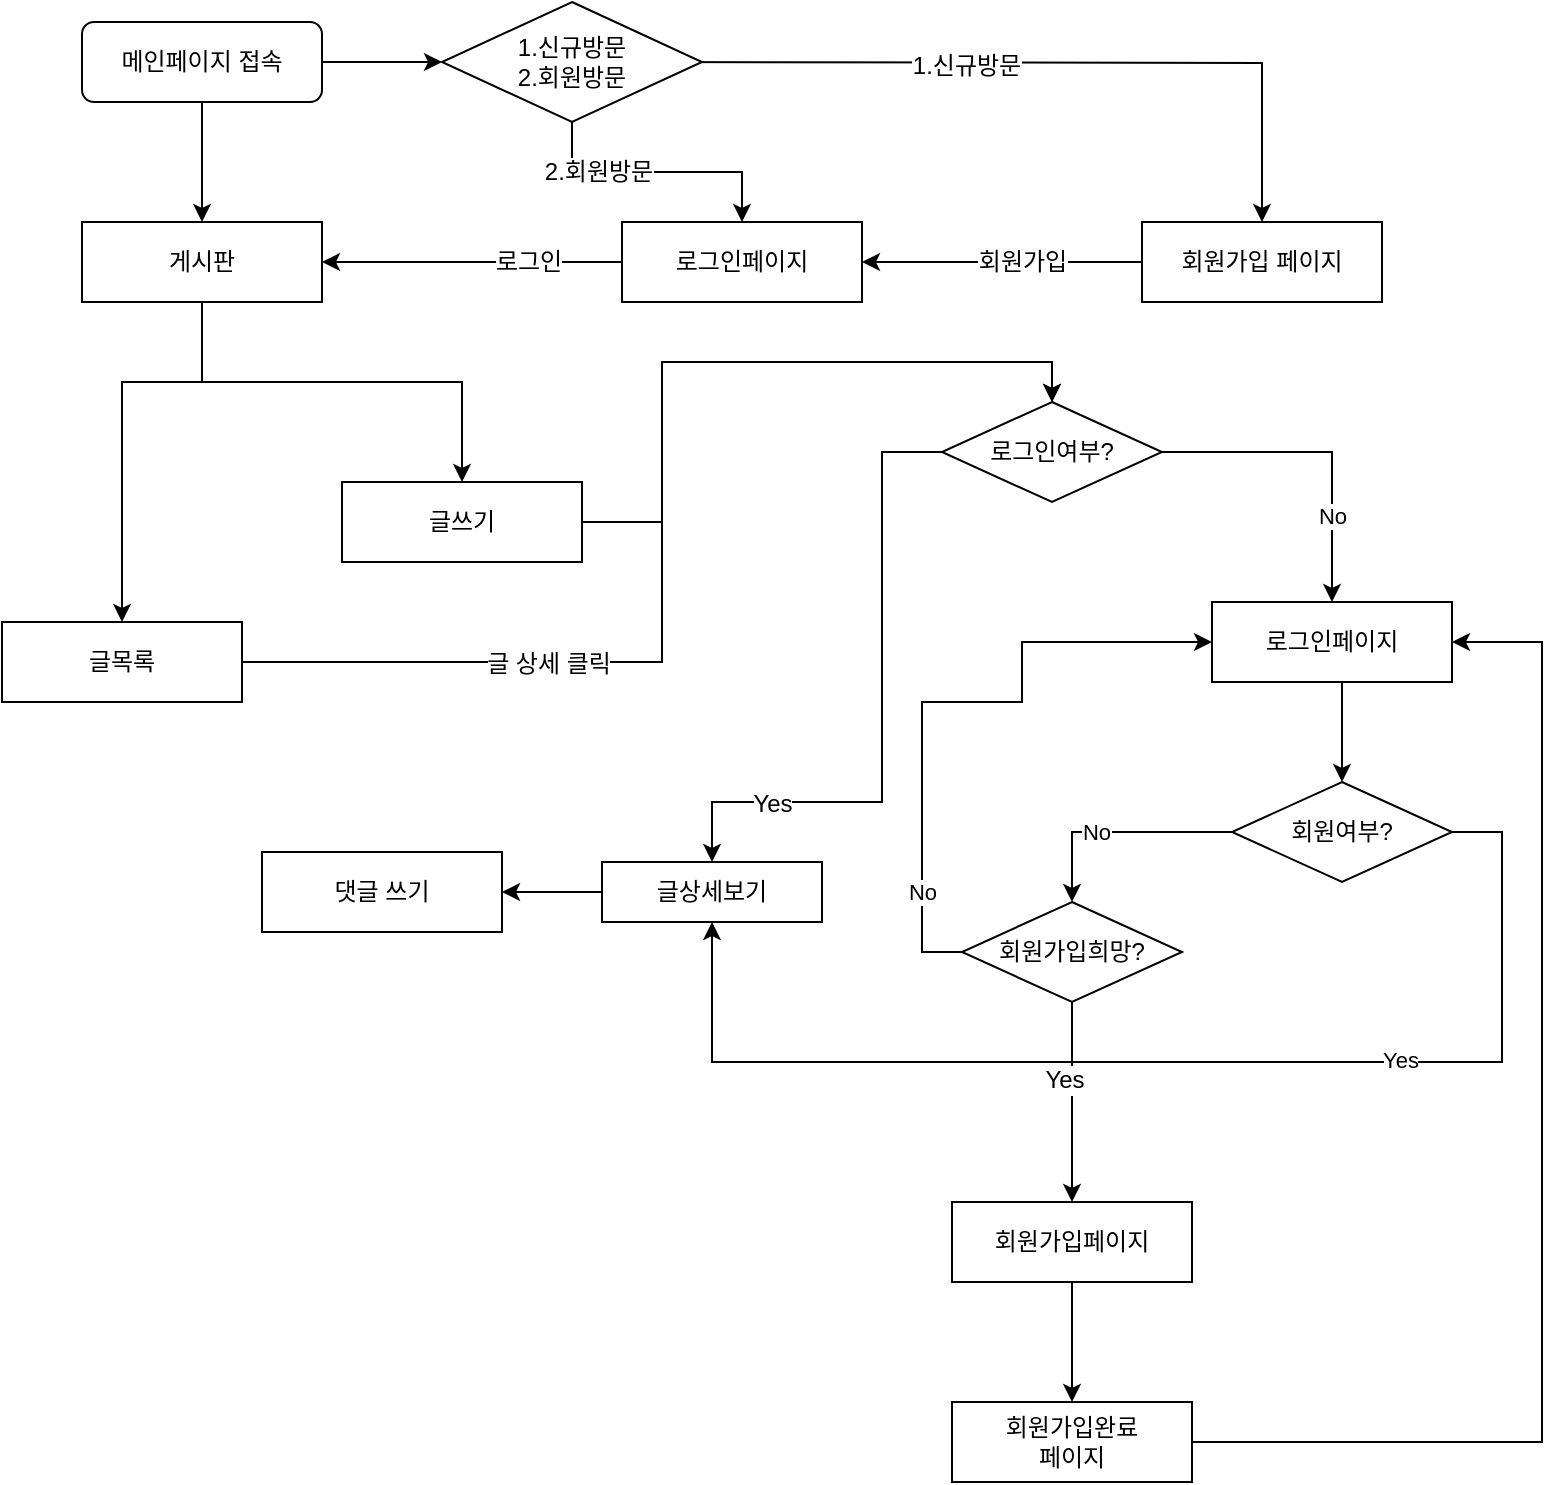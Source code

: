 <mxfile version="12.9.2" type="github">
  <diagram id="C5RBs43oDa-KdzZeNtuy" name="Page-1">
    <mxGraphModel dx="1038" dy="580" grid="1" gridSize="10" guides="1" tooltips="1" connect="1" arrows="1" fold="1" page="1" pageScale="1" pageWidth="827" pageHeight="1169" math="0" shadow="0">
      <root>
        <mxCell id="WIyWlLk6GJQsqaUBKTNV-0" />
        <mxCell id="WIyWlLk6GJQsqaUBKTNV-1" parent="WIyWlLk6GJQsqaUBKTNV-0" />
        <mxCell id="ZX37FnED4WKP7usEXBo2-87" style="edgeStyle=orthogonalEdgeStyle;rounded=0;orthogonalLoop=1;jettySize=auto;html=1;" edge="1" parent="WIyWlLk6GJQsqaUBKTNV-1" source="ZX37FnED4WKP7usEXBo2-132" target="ZX37FnED4WKP7usEXBo2-97">
          <mxGeometry relative="1" as="geometry">
            <mxPoint x="340" y="40" as="sourcePoint" />
          </mxGeometry>
        </mxCell>
        <mxCell id="ZX37FnED4WKP7usEXBo2-88" value="2.회원방문" style="text;html=1;align=center;verticalAlign=middle;resizable=0;points=[];labelBackgroundColor=#ffffff;" connectable="0" vertex="1" parent="ZX37FnED4WKP7usEXBo2-87">
          <mxGeometry x="-0.63" y="13" relative="1" as="geometry">
            <mxPoint x="13" y="13" as="offset" />
          </mxGeometry>
        </mxCell>
        <mxCell id="ZX37FnED4WKP7usEXBo2-89" style="edgeStyle=orthogonalEdgeStyle;rounded=0;orthogonalLoop=1;jettySize=auto;html=1;entryX=0.5;entryY=0;entryDx=0;entryDy=0;" edge="1" parent="WIyWlLk6GJQsqaUBKTNV-1" target="ZX37FnED4WKP7usEXBo2-100">
          <mxGeometry relative="1" as="geometry">
            <mxPoint x="350" y="40" as="sourcePoint" />
          </mxGeometry>
        </mxCell>
        <mxCell id="ZX37FnED4WKP7usEXBo2-90" value="1.신규방문" style="text;html=1;align=center;verticalAlign=middle;resizable=0;points=[];labelBackgroundColor=#ffffff;" connectable="0" vertex="1" parent="ZX37FnED4WKP7usEXBo2-89">
          <mxGeometry x="-0.167" y="-1" relative="1" as="geometry">
            <mxPoint as="offset" />
          </mxGeometry>
        </mxCell>
        <mxCell id="upQrZUUL9ZrLCyDreYXj-0" style="edgeStyle=orthogonalEdgeStyle;rounded=0;orthogonalLoop=1;jettySize=auto;html=1;exitX=1;exitY=0.5;exitDx=0;exitDy=0;entryX=0;entryY=0.5;entryDx=0;entryDy=0;" edge="1" parent="WIyWlLk6GJQsqaUBKTNV-1" source="ZX37FnED4WKP7usEXBo2-91" target="ZX37FnED4WKP7usEXBo2-132">
          <mxGeometry relative="1" as="geometry" />
        </mxCell>
        <mxCell id="upQrZUUL9ZrLCyDreYXj-1" style="edgeStyle=orthogonalEdgeStyle;rounded=0;orthogonalLoop=1;jettySize=auto;html=1;exitX=0.5;exitY=1;exitDx=0;exitDy=0;entryX=0.5;entryY=0;entryDx=0;entryDy=0;" edge="1" parent="WIyWlLk6GJQsqaUBKTNV-1" source="ZX37FnED4WKP7usEXBo2-91" target="ZX37FnED4WKP7usEXBo2-94">
          <mxGeometry relative="1" as="geometry" />
        </mxCell>
        <mxCell id="ZX37FnED4WKP7usEXBo2-91" value="메인페이지 접속" style="rounded=1;whiteSpace=wrap;html=1;fontSize=12;glass=0;strokeWidth=1;shadow=0;" vertex="1" parent="WIyWlLk6GJQsqaUBKTNV-1">
          <mxGeometry x="70" y="20" width="120" height="40" as="geometry" />
        </mxCell>
        <mxCell id="ZX37FnED4WKP7usEXBo2-92" style="edgeStyle=orthogonalEdgeStyle;rounded=0;orthogonalLoop=1;jettySize=auto;html=1;entryX=0.5;entryY=0;entryDx=0;entryDy=0;" edge="1" parent="WIyWlLk6GJQsqaUBKTNV-1" source="ZX37FnED4WKP7usEXBo2-94" target="ZX37FnED4WKP7usEXBo2-102">
          <mxGeometry relative="1" as="geometry">
            <Array as="points">
              <mxPoint x="130" y="200" />
              <mxPoint x="90" y="200" />
            </Array>
          </mxGeometry>
        </mxCell>
        <mxCell id="ZX37FnED4WKP7usEXBo2-93" style="edgeStyle=orthogonalEdgeStyle;rounded=0;orthogonalLoop=1;jettySize=auto;html=1;entryX=0.5;entryY=0;entryDx=0;entryDy=0;" edge="1" parent="WIyWlLk6GJQsqaUBKTNV-1" source="ZX37FnED4WKP7usEXBo2-94" target="ZX37FnED4WKP7usEXBo2-104">
          <mxGeometry relative="1" as="geometry">
            <Array as="points">
              <mxPoint x="130" y="200" />
              <mxPoint x="260" y="200" />
            </Array>
          </mxGeometry>
        </mxCell>
        <mxCell id="ZX37FnED4WKP7usEXBo2-94" value="게시판" style="rounded=0;whiteSpace=wrap;html=1;" vertex="1" parent="WIyWlLk6GJQsqaUBKTNV-1">
          <mxGeometry x="70" y="120" width="120" height="40" as="geometry" />
        </mxCell>
        <mxCell id="ZX37FnED4WKP7usEXBo2-95" style="edgeStyle=orthogonalEdgeStyle;rounded=0;orthogonalLoop=1;jettySize=auto;html=1;exitX=0;exitY=0.5;exitDx=0;exitDy=0;" edge="1" parent="WIyWlLk6GJQsqaUBKTNV-1" source="ZX37FnED4WKP7usEXBo2-97" target="ZX37FnED4WKP7usEXBo2-94">
          <mxGeometry relative="1" as="geometry">
            <Array as="points">
              <mxPoint x="260" y="140" />
              <mxPoint x="260" y="140" />
            </Array>
          </mxGeometry>
        </mxCell>
        <mxCell id="ZX37FnED4WKP7usEXBo2-96" value="로그인" style="text;html=1;align=center;verticalAlign=middle;resizable=0;points=[];labelBackgroundColor=#ffffff;" connectable="0" vertex="1" parent="ZX37FnED4WKP7usEXBo2-95">
          <mxGeometry x="-0.37" relative="1" as="geometry">
            <mxPoint as="offset" />
          </mxGeometry>
        </mxCell>
        <mxCell id="ZX37FnED4WKP7usEXBo2-97" value="로그인페이지" style="rounded=0;whiteSpace=wrap;html=1;" vertex="1" parent="WIyWlLk6GJQsqaUBKTNV-1">
          <mxGeometry x="340" y="120" width="120" height="40" as="geometry" />
        </mxCell>
        <mxCell id="ZX37FnED4WKP7usEXBo2-98" style="edgeStyle=orthogonalEdgeStyle;rounded=0;orthogonalLoop=1;jettySize=auto;html=1;exitX=0;exitY=0.5;exitDx=0;exitDy=0;" edge="1" parent="WIyWlLk6GJQsqaUBKTNV-1" source="ZX37FnED4WKP7usEXBo2-100" target="ZX37FnED4WKP7usEXBo2-97">
          <mxGeometry relative="1" as="geometry" />
        </mxCell>
        <mxCell id="ZX37FnED4WKP7usEXBo2-99" value="회원가입" style="text;html=1;align=center;verticalAlign=middle;resizable=0;points=[];labelBackgroundColor=#ffffff;" connectable="0" vertex="1" parent="ZX37FnED4WKP7usEXBo2-98">
          <mxGeometry x="0.26" y="-1" relative="1" as="geometry">
            <mxPoint x="28" y="1" as="offset" />
          </mxGeometry>
        </mxCell>
        <mxCell id="ZX37FnED4WKP7usEXBo2-100" value="회원가입 페이지" style="rounded=0;whiteSpace=wrap;html=1;" vertex="1" parent="WIyWlLk6GJQsqaUBKTNV-1">
          <mxGeometry x="600" y="120" width="120" height="40" as="geometry" />
        </mxCell>
        <mxCell id="ZX37FnED4WKP7usEXBo2-102" value="글목록" style="rounded=0;whiteSpace=wrap;html=1;" vertex="1" parent="WIyWlLk6GJQsqaUBKTNV-1">
          <mxGeometry x="30" y="320" width="120" height="40" as="geometry" />
        </mxCell>
        <mxCell id="ZX37FnED4WKP7usEXBo2-103" style="edgeStyle=orthogonalEdgeStyle;rounded=0;orthogonalLoop=1;jettySize=auto;html=1;entryX=0.5;entryY=0;entryDx=0;entryDy=0;exitX=1;exitY=0.5;exitDx=0;exitDy=0;" edge="1" parent="WIyWlLk6GJQsqaUBKTNV-1" source="ZX37FnED4WKP7usEXBo2-104" target="ZX37FnED4WKP7usEXBo2-109">
          <mxGeometry relative="1" as="geometry">
            <mxPoint x="370" y="270" as="sourcePoint" />
            <Array as="points">
              <mxPoint x="360" y="270" />
              <mxPoint x="360" y="190" />
              <mxPoint x="555" y="190" />
            </Array>
          </mxGeometry>
        </mxCell>
        <mxCell id="ZX37FnED4WKP7usEXBo2-104" value="글쓰기" style="rounded=0;whiteSpace=wrap;html=1;" vertex="1" parent="WIyWlLk6GJQsqaUBKTNV-1">
          <mxGeometry x="200" y="250" width="120" height="40" as="geometry" />
        </mxCell>
        <mxCell id="ZX37FnED4WKP7usEXBo2-105" style="edgeStyle=orthogonalEdgeStyle;rounded=0;orthogonalLoop=1;jettySize=auto;html=1;entryX=0.5;entryY=0;entryDx=0;entryDy=0;exitX=0;exitY=0.5;exitDx=0;exitDy=0;" edge="1" parent="WIyWlLk6GJQsqaUBKTNV-1" source="ZX37FnED4WKP7usEXBo2-109" target="ZX37FnED4WKP7usEXBo2-110">
          <mxGeometry relative="1" as="geometry">
            <Array as="points">
              <mxPoint x="470" y="235" />
              <mxPoint x="470" y="410" />
              <mxPoint x="385" y="410" />
            </Array>
            <mxPoint x="460" y="270" as="sourcePoint" />
          </mxGeometry>
        </mxCell>
        <mxCell id="ta3cqF4gEquYLeo2rVy5-4" value="Yes" style="text;html=1;align=center;verticalAlign=middle;resizable=0;points=[];labelBackgroundColor=#ffffff;" vertex="1" connectable="0" parent="ZX37FnED4WKP7usEXBo2-105">
          <mxGeometry x="0.626" y="1" relative="1" as="geometry">
            <mxPoint as="offset" />
          </mxGeometry>
        </mxCell>
        <mxCell id="ZX37FnED4WKP7usEXBo2-107" style="edgeStyle=orthogonalEdgeStyle;rounded=0;orthogonalLoop=1;jettySize=auto;html=1;entryX=0.5;entryY=0;entryDx=0;entryDy=0;exitX=1;exitY=0.5;exitDx=0;exitDy=0;" edge="1" parent="WIyWlLk6GJQsqaUBKTNV-1" source="ZX37FnED4WKP7usEXBo2-109" target="ZX37FnED4WKP7usEXBo2-112">
          <mxGeometry relative="1" as="geometry">
            <Array as="points">
              <mxPoint x="695" y="235" />
            </Array>
          </mxGeometry>
        </mxCell>
        <mxCell id="ZX37FnED4WKP7usEXBo2-108" value="No" style="edgeLabel;html=1;align=center;verticalAlign=middle;resizable=0;points=[];" connectable="0" vertex="1" parent="ZX37FnED4WKP7usEXBo2-107">
          <mxGeometry x="0.72" y="-2" relative="1" as="geometry">
            <mxPoint x="2" y="-21" as="offset" />
          </mxGeometry>
        </mxCell>
        <mxCell id="ZX37FnED4WKP7usEXBo2-109" value="로그인여부?" style="rhombus;whiteSpace=wrap;html=1;" vertex="1" parent="WIyWlLk6GJQsqaUBKTNV-1">
          <mxGeometry x="500" y="210" width="110" height="50" as="geometry" />
        </mxCell>
        <mxCell id="ta3cqF4gEquYLeo2rVy5-1" style="edgeStyle=orthogonalEdgeStyle;rounded=0;orthogonalLoop=1;jettySize=auto;html=1;entryX=1;entryY=0.5;entryDx=0;entryDy=0;" edge="1" parent="WIyWlLk6GJQsqaUBKTNV-1" source="ZX37FnED4WKP7usEXBo2-110" target="ZX37FnED4WKP7usEXBo2-130">
          <mxGeometry relative="1" as="geometry" />
        </mxCell>
        <mxCell id="ZX37FnED4WKP7usEXBo2-110" value="&lt;div&gt;글상세보기&lt;/div&gt;" style="rounded=0;whiteSpace=wrap;html=1;" vertex="1" parent="WIyWlLk6GJQsqaUBKTNV-1">
          <mxGeometry x="330" y="440" width="110" height="30" as="geometry" />
        </mxCell>
        <mxCell id="ZX37FnED4WKP7usEXBo2-111" style="edgeStyle=orthogonalEdgeStyle;rounded=0;orthogonalLoop=1;jettySize=auto;html=1;entryX=0.5;entryY=0;entryDx=0;entryDy=0;" edge="1" parent="WIyWlLk6GJQsqaUBKTNV-1" source="ZX37FnED4WKP7usEXBo2-112" target="ZX37FnED4WKP7usEXBo2-117">
          <mxGeometry relative="1" as="geometry">
            <Array as="points">
              <mxPoint x="700" y="330" />
              <mxPoint x="700" y="330" />
            </Array>
          </mxGeometry>
        </mxCell>
        <mxCell id="ZX37FnED4WKP7usEXBo2-112" value="로그인페이지" style="rounded=0;whiteSpace=wrap;html=1;" vertex="1" parent="WIyWlLk6GJQsqaUBKTNV-1">
          <mxGeometry x="635" y="310" width="120" height="40" as="geometry" />
        </mxCell>
        <mxCell id="ZX37FnED4WKP7usEXBo2-113" style="edgeStyle=orthogonalEdgeStyle;rounded=0;orthogonalLoop=1;jettySize=auto;html=1;entryX=0.5;entryY=0;entryDx=0;entryDy=0;exitX=0;exitY=0.5;exitDx=0;exitDy=0;" edge="1" parent="WIyWlLk6GJQsqaUBKTNV-1" source="ZX37FnED4WKP7usEXBo2-117" target="ZX37FnED4WKP7usEXBo2-124">
          <mxGeometry relative="1" as="geometry">
            <Array as="points">
              <mxPoint x="565" y="425" />
            </Array>
          </mxGeometry>
        </mxCell>
        <mxCell id="ZX37FnED4WKP7usEXBo2-114" value="No" style="edgeLabel;html=1;align=center;verticalAlign=middle;resizable=0;points=[];" connectable="0" vertex="1" parent="ZX37FnED4WKP7usEXBo2-113">
          <mxGeometry x="0.304" y="-3" relative="1" as="geometry">
            <mxPoint x="7" y="3" as="offset" />
          </mxGeometry>
        </mxCell>
        <mxCell id="ZX37FnED4WKP7usEXBo2-115" style="edgeStyle=orthogonalEdgeStyle;rounded=0;orthogonalLoop=1;jettySize=auto;html=1;entryX=0.5;entryY=1;entryDx=0;entryDy=0;exitX=1;exitY=0.5;exitDx=0;exitDy=0;" edge="1" parent="WIyWlLk6GJQsqaUBKTNV-1" source="ZX37FnED4WKP7usEXBo2-117" target="ZX37FnED4WKP7usEXBo2-110">
          <mxGeometry relative="1" as="geometry">
            <Array as="points">
              <mxPoint x="780" y="425" />
              <mxPoint x="780" y="540" />
              <mxPoint x="385" y="540" />
            </Array>
          </mxGeometry>
        </mxCell>
        <mxCell id="ZX37FnED4WKP7usEXBo2-116" value="Yes" style="edgeLabel;html=1;align=center;verticalAlign=middle;resizable=0;points=[];" connectable="0" vertex="1" parent="ZX37FnED4WKP7usEXBo2-115">
          <mxGeometry x="-0.368" y="-1" relative="1" as="geometry">
            <mxPoint as="offset" />
          </mxGeometry>
        </mxCell>
        <mxCell id="ZX37FnED4WKP7usEXBo2-117" value="회원여부?" style="rhombus;whiteSpace=wrap;html=1;" vertex="1" parent="WIyWlLk6GJQsqaUBKTNV-1">
          <mxGeometry x="645" y="400" width="110" height="50" as="geometry" />
        </mxCell>
        <mxCell id="ZX37FnED4WKP7usEXBo2-120" style="edgeStyle=orthogonalEdgeStyle;rounded=0;orthogonalLoop=1;jettySize=auto;html=1;entryX=0;entryY=0.5;entryDx=0;entryDy=0;exitX=0;exitY=0.5;exitDx=0;exitDy=0;" edge="1" parent="WIyWlLk6GJQsqaUBKTNV-1" source="ZX37FnED4WKP7usEXBo2-124" target="ZX37FnED4WKP7usEXBo2-112">
          <mxGeometry relative="1" as="geometry">
            <Array as="points">
              <mxPoint x="490" y="485" />
              <mxPoint x="490" y="360" />
              <mxPoint x="540" y="360" />
              <mxPoint x="540" y="330" />
            </Array>
          </mxGeometry>
        </mxCell>
        <mxCell id="ZX37FnED4WKP7usEXBo2-121" value="&lt;div&gt;No&lt;/div&gt;" style="edgeLabel;html=1;align=center;verticalAlign=middle;resizable=0;points=[];" connectable="0" vertex="1" parent="ZX37FnED4WKP7usEXBo2-120">
          <mxGeometry x="-0.68" y="-2" relative="1" as="geometry">
            <mxPoint x="-2" y="1" as="offset" />
          </mxGeometry>
        </mxCell>
        <mxCell id="ta3cqF4gEquYLeo2rVy5-5" style="edgeStyle=orthogonalEdgeStyle;rounded=0;orthogonalLoop=1;jettySize=auto;html=1;entryX=0.5;entryY=0;entryDx=0;entryDy=0;" edge="1" parent="WIyWlLk6GJQsqaUBKTNV-1" source="ZX37FnED4WKP7usEXBo2-124" target="ZX37FnED4WKP7usEXBo2-126">
          <mxGeometry relative="1" as="geometry" />
        </mxCell>
        <mxCell id="ta3cqF4gEquYLeo2rVy5-6" value="Yes" style="text;html=1;align=center;verticalAlign=middle;resizable=0;points=[];labelBackgroundColor=#ffffff;" vertex="1" connectable="0" parent="ta3cqF4gEquYLeo2rVy5-5">
          <mxGeometry x="-0.259" y="-2" relative="1" as="geometry">
            <mxPoint x="-2" y="2" as="offset" />
          </mxGeometry>
        </mxCell>
        <mxCell id="ZX37FnED4WKP7usEXBo2-124" value="회원가입희망?" style="rhombus;whiteSpace=wrap;html=1;" vertex="1" parent="WIyWlLk6GJQsqaUBKTNV-1">
          <mxGeometry x="510" y="460" width="110" height="50" as="geometry" />
        </mxCell>
        <mxCell id="ZX37FnED4WKP7usEXBo2-125" style="edgeStyle=orthogonalEdgeStyle;rounded=0;orthogonalLoop=1;jettySize=auto;html=1;entryX=0.5;entryY=0;entryDx=0;entryDy=0;" edge="1" parent="WIyWlLk6GJQsqaUBKTNV-1" source="ZX37FnED4WKP7usEXBo2-126" target="ZX37FnED4WKP7usEXBo2-128">
          <mxGeometry relative="1" as="geometry" />
        </mxCell>
        <mxCell id="ZX37FnED4WKP7usEXBo2-126" value="회원가입페이지" style="rounded=0;whiteSpace=wrap;html=1;" vertex="1" parent="WIyWlLk6GJQsqaUBKTNV-1">
          <mxGeometry x="505" y="610" width="120" height="40" as="geometry" />
        </mxCell>
        <mxCell id="ZX37FnED4WKP7usEXBo2-127" style="edgeStyle=orthogonalEdgeStyle;rounded=0;orthogonalLoop=1;jettySize=auto;html=1;entryX=1;entryY=0.5;entryDx=0;entryDy=0;" edge="1" parent="WIyWlLk6GJQsqaUBKTNV-1" source="ZX37FnED4WKP7usEXBo2-128" target="ZX37FnED4WKP7usEXBo2-112">
          <mxGeometry relative="1" as="geometry">
            <Array as="points">
              <mxPoint x="800" y="730" />
              <mxPoint x="800" y="330" />
            </Array>
          </mxGeometry>
        </mxCell>
        <mxCell id="ZX37FnED4WKP7usEXBo2-128" value="&lt;div&gt;회원가입완료&lt;/div&gt;&lt;div&gt;페이지&lt;br&gt;&lt;/div&gt;" style="rounded=0;whiteSpace=wrap;html=1;" vertex="1" parent="WIyWlLk6GJQsqaUBKTNV-1">
          <mxGeometry x="505" y="710" width="120" height="40" as="geometry" />
        </mxCell>
        <mxCell id="ZX37FnED4WKP7usEXBo2-129" style="edgeStyle=orthogonalEdgeStyle;rounded=0;orthogonalLoop=1;jettySize=auto;html=1;entryX=0.5;entryY=0;entryDx=0;entryDy=0;exitX=1;exitY=0.75;exitDx=0;exitDy=0;" edge="1" parent="WIyWlLk6GJQsqaUBKTNV-1" source="ZX37FnED4WKP7usEXBo2-102" target="ZX37FnED4WKP7usEXBo2-109">
          <mxGeometry relative="1" as="geometry">
            <Array as="points">
              <mxPoint x="150" y="340" />
              <mxPoint x="360" y="340" />
              <mxPoint x="360" y="190" />
              <mxPoint x="555" y="190" />
            </Array>
            <mxPoint x="220" y="410" as="sourcePoint" />
          </mxGeometry>
        </mxCell>
        <mxCell id="ta3cqF4gEquYLeo2rVy5-2" value="글 상세 클릭" style="text;html=1;align=center;verticalAlign=middle;resizable=0;points=[];labelBackgroundColor=#ffffff;" vertex="1" connectable="0" parent="ZX37FnED4WKP7usEXBo2-129">
          <mxGeometry x="-0.443" y="-1" relative="1" as="geometry">
            <mxPoint as="offset" />
          </mxGeometry>
        </mxCell>
        <mxCell id="ZX37FnED4WKP7usEXBo2-130" value="댓글 쓰기" style="rounded=0;whiteSpace=wrap;html=1;" vertex="1" parent="WIyWlLk6GJQsqaUBKTNV-1">
          <mxGeometry x="160" y="435" width="120" height="40" as="geometry" />
        </mxCell>
        <mxCell id="ZX37FnED4WKP7usEXBo2-132" value="1.신규방문&lt;br&gt;2.회원방문" style="rhombus;whiteSpace=wrap;html=1;" vertex="1" parent="WIyWlLk6GJQsqaUBKTNV-1">
          <mxGeometry x="250" y="10" width="130" height="60" as="geometry" />
        </mxCell>
      </root>
    </mxGraphModel>
  </diagram>
</mxfile>
